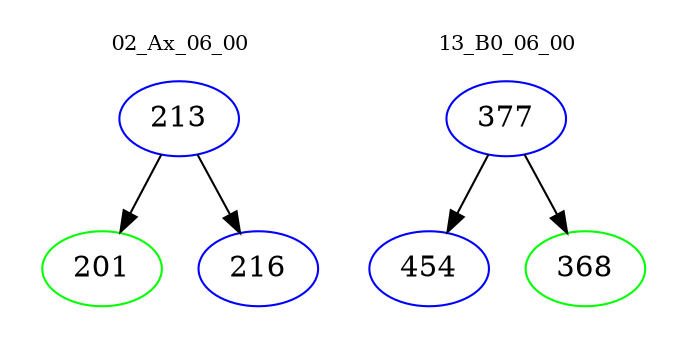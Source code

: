 digraph{
subgraph cluster_0 {
color = white
label = "02_Ax_06_00";
fontsize=10;
T0_213 [label="213", color="blue"]
T0_213 -> T0_201 [color="black"]
T0_201 [label="201", color="green"]
T0_213 -> T0_216 [color="black"]
T0_216 [label="216", color="blue"]
}
subgraph cluster_1 {
color = white
label = "13_B0_06_00";
fontsize=10;
T1_377 [label="377", color="blue"]
T1_377 -> T1_454 [color="black"]
T1_454 [label="454", color="blue"]
T1_377 -> T1_368 [color="black"]
T1_368 [label="368", color="green"]
}
}
